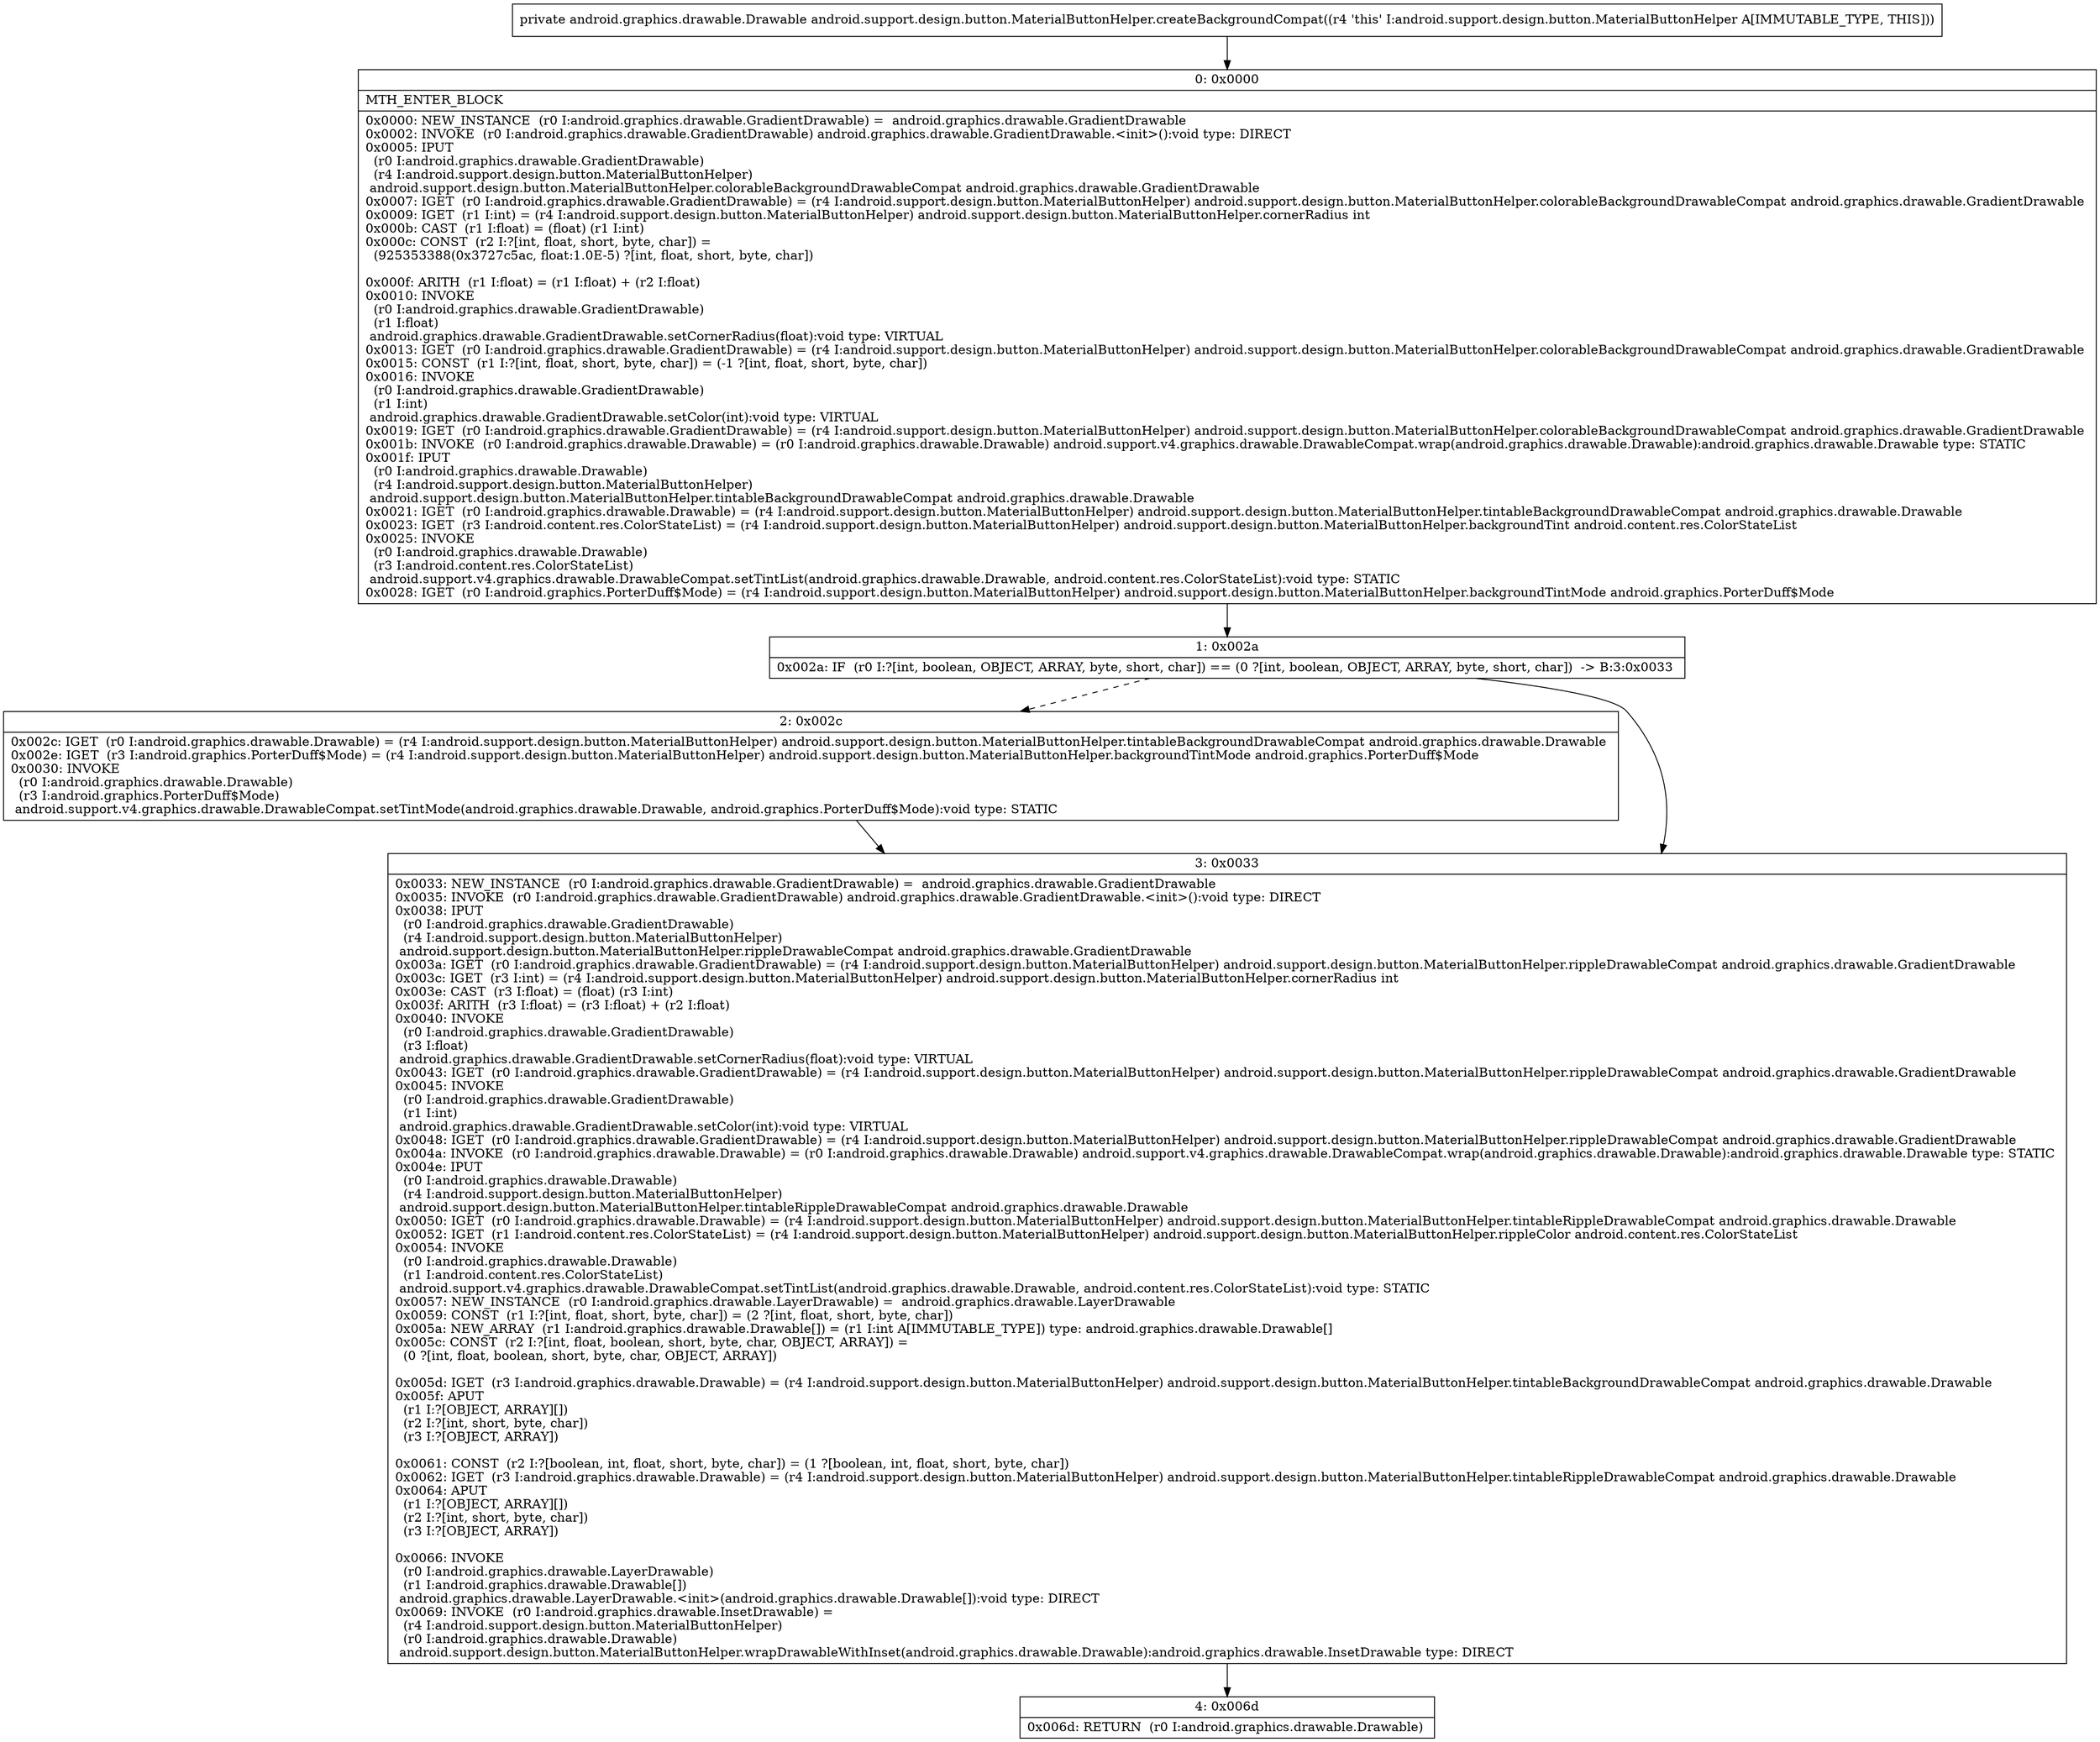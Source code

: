 digraph "CFG forandroid.support.design.button.MaterialButtonHelper.createBackgroundCompat()Landroid\/graphics\/drawable\/Drawable;" {
Node_0 [shape=record,label="{0\:\ 0x0000|MTH_ENTER_BLOCK\l|0x0000: NEW_INSTANCE  (r0 I:android.graphics.drawable.GradientDrawable) =  android.graphics.drawable.GradientDrawable \l0x0002: INVOKE  (r0 I:android.graphics.drawable.GradientDrawable) android.graphics.drawable.GradientDrawable.\<init\>():void type: DIRECT \l0x0005: IPUT  \l  (r0 I:android.graphics.drawable.GradientDrawable)\l  (r4 I:android.support.design.button.MaterialButtonHelper)\l android.support.design.button.MaterialButtonHelper.colorableBackgroundDrawableCompat android.graphics.drawable.GradientDrawable \l0x0007: IGET  (r0 I:android.graphics.drawable.GradientDrawable) = (r4 I:android.support.design.button.MaterialButtonHelper) android.support.design.button.MaterialButtonHelper.colorableBackgroundDrawableCompat android.graphics.drawable.GradientDrawable \l0x0009: IGET  (r1 I:int) = (r4 I:android.support.design.button.MaterialButtonHelper) android.support.design.button.MaterialButtonHelper.cornerRadius int \l0x000b: CAST  (r1 I:float) = (float) (r1 I:int) \l0x000c: CONST  (r2 I:?[int, float, short, byte, char]) = \l  (925353388(0x3727c5ac, float:1.0E\-5) ?[int, float, short, byte, char])\l \l0x000f: ARITH  (r1 I:float) = (r1 I:float) + (r2 I:float) \l0x0010: INVOKE  \l  (r0 I:android.graphics.drawable.GradientDrawable)\l  (r1 I:float)\l android.graphics.drawable.GradientDrawable.setCornerRadius(float):void type: VIRTUAL \l0x0013: IGET  (r0 I:android.graphics.drawable.GradientDrawable) = (r4 I:android.support.design.button.MaterialButtonHelper) android.support.design.button.MaterialButtonHelper.colorableBackgroundDrawableCompat android.graphics.drawable.GradientDrawable \l0x0015: CONST  (r1 I:?[int, float, short, byte, char]) = (\-1 ?[int, float, short, byte, char]) \l0x0016: INVOKE  \l  (r0 I:android.graphics.drawable.GradientDrawable)\l  (r1 I:int)\l android.graphics.drawable.GradientDrawable.setColor(int):void type: VIRTUAL \l0x0019: IGET  (r0 I:android.graphics.drawable.GradientDrawable) = (r4 I:android.support.design.button.MaterialButtonHelper) android.support.design.button.MaterialButtonHelper.colorableBackgroundDrawableCompat android.graphics.drawable.GradientDrawable \l0x001b: INVOKE  (r0 I:android.graphics.drawable.Drawable) = (r0 I:android.graphics.drawable.Drawable) android.support.v4.graphics.drawable.DrawableCompat.wrap(android.graphics.drawable.Drawable):android.graphics.drawable.Drawable type: STATIC \l0x001f: IPUT  \l  (r0 I:android.graphics.drawable.Drawable)\l  (r4 I:android.support.design.button.MaterialButtonHelper)\l android.support.design.button.MaterialButtonHelper.tintableBackgroundDrawableCompat android.graphics.drawable.Drawable \l0x0021: IGET  (r0 I:android.graphics.drawable.Drawable) = (r4 I:android.support.design.button.MaterialButtonHelper) android.support.design.button.MaterialButtonHelper.tintableBackgroundDrawableCompat android.graphics.drawable.Drawable \l0x0023: IGET  (r3 I:android.content.res.ColorStateList) = (r4 I:android.support.design.button.MaterialButtonHelper) android.support.design.button.MaterialButtonHelper.backgroundTint android.content.res.ColorStateList \l0x0025: INVOKE  \l  (r0 I:android.graphics.drawable.Drawable)\l  (r3 I:android.content.res.ColorStateList)\l android.support.v4.graphics.drawable.DrawableCompat.setTintList(android.graphics.drawable.Drawable, android.content.res.ColorStateList):void type: STATIC \l0x0028: IGET  (r0 I:android.graphics.PorterDuff$Mode) = (r4 I:android.support.design.button.MaterialButtonHelper) android.support.design.button.MaterialButtonHelper.backgroundTintMode android.graphics.PorterDuff$Mode \l}"];
Node_1 [shape=record,label="{1\:\ 0x002a|0x002a: IF  (r0 I:?[int, boolean, OBJECT, ARRAY, byte, short, char]) == (0 ?[int, boolean, OBJECT, ARRAY, byte, short, char])  \-\> B:3:0x0033 \l}"];
Node_2 [shape=record,label="{2\:\ 0x002c|0x002c: IGET  (r0 I:android.graphics.drawable.Drawable) = (r4 I:android.support.design.button.MaterialButtonHelper) android.support.design.button.MaterialButtonHelper.tintableBackgroundDrawableCompat android.graphics.drawable.Drawable \l0x002e: IGET  (r3 I:android.graphics.PorterDuff$Mode) = (r4 I:android.support.design.button.MaterialButtonHelper) android.support.design.button.MaterialButtonHelper.backgroundTintMode android.graphics.PorterDuff$Mode \l0x0030: INVOKE  \l  (r0 I:android.graphics.drawable.Drawable)\l  (r3 I:android.graphics.PorterDuff$Mode)\l android.support.v4.graphics.drawable.DrawableCompat.setTintMode(android.graphics.drawable.Drawable, android.graphics.PorterDuff$Mode):void type: STATIC \l}"];
Node_3 [shape=record,label="{3\:\ 0x0033|0x0033: NEW_INSTANCE  (r0 I:android.graphics.drawable.GradientDrawable) =  android.graphics.drawable.GradientDrawable \l0x0035: INVOKE  (r0 I:android.graphics.drawable.GradientDrawable) android.graphics.drawable.GradientDrawable.\<init\>():void type: DIRECT \l0x0038: IPUT  \l  (r0 I:android.graphics.drawable.GradientDrawable)\l  (r4 I:android.support.design.button.MaterialButtonHelper)\l android.support.design.button.MaterialButtonHelper.rippleDrawableCompat android.graphics.drawable.GradientDrawable \l0x003a: IGET  (r0 I:android.graphics.drawable.GradientDrawable) = (r4 I:android.support.design.button.MaterialButtonHelper) android.support.design.button.MaterialButtonHelper.rippleDrawableCompat android.graphics.drawable.GradientDrawable \l0x003c: IGET  (r3 I:int) = (r4 I:android.support.design.button.MaterialButtonHelper) android.support.design.button.MaterialButtonHelper.cornerRadius int \l0x003e: CAST  (r3 I:float) = (float) (r3 I:int) \l0x003f: ARITH  (r3 I:float) = (r3 I:float) + (r2 I:float) \l0x0040: INVOKE  \l  (r0 I:android.graphics.drawable.GradientDrawable)\l  (r3 I:float)\l android.graphics.drawable.GradientDrawable.setCornerRadius(float):void type: VIRTUAL \l0x0043: IGET  (r0 I:android.graphics.drawable.GradientDrawable) = (r4 I:android.support.design.button.MaterialButtonHelper) android.support.design.button.MaterialButtonHelper.rippleDrawableCompat android.graphics.drawable.GradientDrawable \l0x0045: INVOKE  \l  (r0 I:android.graphics.drawable.GradientDrawable)\l  (r1 I:int)\l android.graphics.drawable.GradientDrawable.setColor(int):void type: VIRTUAL \l0x0048: IGET  (r0 I:android.graphics.drawable.GradientDrawable) = (r4 I:android.support.design.button.MaterialButtonHelper) android.support.design.button.MaterialButtonHelper.rippleDrawableCompat android.graphics.drawable.GradientDrawable \l0x004a: INVOKE  (r0 I:android.graphics.drawable.Drawable) = (r0 I:android.graphics.drawable.Drawable) android.support.v4.graphics.drawable.DrawableCompat.wrap(android.graphics.drawable.Drawable):android.graphics.drawable.Drawable type: STATIC \l0x004e: IPUT  \l  (r0 I:android.graphics.drawable.Drawable)\l  (r4 I:android.support.design.button.MaterialButtonHelper)\l android.support.design.button.MaterialButtonHelper.tintableRippleDrawableCompat android.graphics.drawable.Drawable \l0x0050: IGET  (r0 I:android.graphics.drawable.Drawable) = (r4 I:android.support.design.button.MaterialButtonHelper) android.support.design.button.MaterialButtonHelper.tintableRippleDrawableCompat android.graphics.drawable.Drawable \l0x0052: IGET  (r1 I:android.content.res.ColorStateList) = (r4 I:android.support.design.button.MaterialButtonHelper) android.support.design.button.MaterialButtonHelper.rippleColor android.content.res.ColorStateList \l0x0054: INVOKE  \l  (r0 I:android.graphics.drawable.Drawable)\l  (r1 I:android.content.res.ColorStateList)\l android.support.v4.graphics.drawable.DrawableCompat.setTintList(android.graphics.drawable.Drawable, android.content.res.ColorStateList):void type: STATIC \l0x0057: NEW_INSTANCE  (r0 I:android.graphics.drawable.LayerDrawable) =  android.graphics.drawable.LayerDrawable \l0x0059: CONST  (r1 I:?[int, float, short, byte, char]) = (2 ?[int, float, short, byte, char]) \l0x005a: NEW_ARRAY  (r1 I:android.graphics.drawable.Drawable[]) = (r1 I:int A[IMMUTABLE_TYPE]) type: android.graphics.drawable.Drawable[] \l0x005c: CONST  (r2 I:?[int, float, boolean, short, byte, char, OBJECT, ARRAY]) = \l  (0 ?[int, float, boolean, short, byte, char, OBJECT, ARRAY])\l \l0x005d: IGET  (r3 I:android.graphics.drawable.Drawable) = (r4 I:android.support.design.button.MaterialButtonHelper) android.support.design.button.MaterialButtonHelper.tintableBackgroundDrawableCompat android.graphics.drawable.Drawable \l0x005f: APUT  \l  (r1 I:?[OBJECT, ARRAY][])\l  (r2 I:?[int, short, byte, char])\l  (r3 I:?[OBJECT, ARRAY])\l \l0x0061: CONST  (r2 I:?[boolean, int, float, short, byte, char]) = (1 ?[boolean, int, float, short, byte, char]) \l0x0062: IGET  (r3 I:android.graphics.drawable.Drawable) = (r4 I:android.support.design.button.MaterialButtonHelper) android.support.design.button.MaterialButtonHelper.tintableRippleDrawableCompat android.graphics.drawable.Drawable \l0x0064: APUT  \l  (r1 I:?[OBJECT, ARRAY][])\l  (r2 I:?[int, short, byte, char])\l  (r3 I:?[OBJECT, ARRAY])\l \l0x0066: INVOKE  \l  (r0 I:android.graphics.drawable.LayerDrawable)\l  (r1 I:android.graphics.drawable.Drawable[])\l android.graphics.drawable.LayerDrawable.\<init\>(android.graphics.drawable.Drawable[]):void type: DIRECT \l0x0069: INVOKE  (r0 I:android.graphics.drawable.InsetDrawable) = \l  (r4 I:android.support.design.button.MaterialButtonHelper)\l  (r0 I:android.graphics.drawable.Drawable)\l android.support.design.button.MaterialButtonHelper.wrapDrawableWithInset(android.graphics.drawable.Drawable):android.graphics.drawable.InsetDrawable type: DIRECT \l}"];
Node_4 [shape=record,label="{4\:\ 0x006d|0x006d: RETURN  (r0 I:android.graphics.drawable.Drawable) \l}"];
MethodNode[shape=record,label="{private android.graphics.drawable.Drawable android.support.design.button.MaterialButtonHelper.createBackgroundCompat((r4 'this' I:android.support.design.button.MaterialButtonHelper A[IMMUTABLE_TYPE, THIS])) }"];
MethodNode -> Node_0;
Node_0 -> Node_1;
Node_1 -> Node_2[style=dashed];
Node_1 -> Node_3;
Node_2 -> Node_3;
Node_3 -> Node_4;
}

